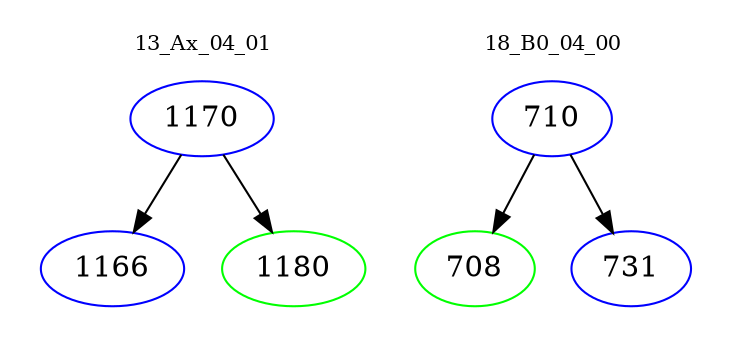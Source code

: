 digraph{
subgraph cluster_0 {
color = white
label = "13_Ax_04_01";
fontsize=10;
T0_1170 [label="1170", color="blue"]
T0_1170 -> T0_1166 [color="black"]
T0_1166 [label="1166", color="blue"]
T0_1170 -> T0_1180 [color="black"]
T0_1180 [label="1180", color="green"]
}
subgraph cluster_1 {
color = white
label = "18_B0_04_00";
fontsize=10;
T1_710 [label="710", color="blue"]
T1_710 -> T1_708 [color="black"]
T1_708 [label="708", color="green"]
T1_710 -> T1_731 [color="black"]
T1_731 [label="731", color="blue"]
}
}

